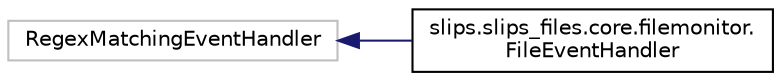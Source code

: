 digraph "Graphical Class Hierarchy"
{
 // LATEX_PDF_SIZE
  edge [fontname="Helvetica",fontsize="10",labelfontname="Helvetica",labelfontsize="10"];
  node [fontname="Helvetica",fontsize="10",shape=record];
  rankdir="LR";
  Node52 [label="RegexMatchingEventHandler",height=0.2,width=0.4,color="grey75", fillcolor="white", style="filled",tooltip=" "];
  Node52 -> Node0 [dir="back",color="midnightblue",fontsize="10",style="solid",fontname="Helvetica"];
  Node0 [label="slips.slips_files.core.filemonitor.\lFileEventHandler",height=0.2,width=0.4,color="black", fillcolor="white", style="filled",URL="$db/dfe/classslips_1_1slips__files_1_1core_1_1filemonitor_1_1FileEventHandler.html",tooltip=" "];
}
